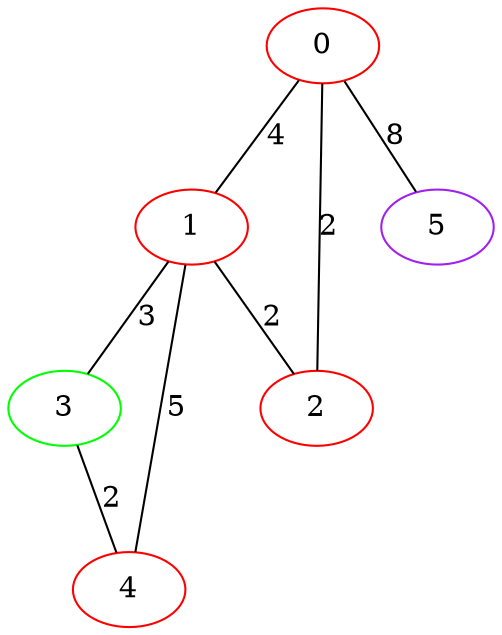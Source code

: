 graph "" {
0 [color=red, weight=1];
1 [color=red, weight=1];
2 [color=red, weight=1];
3 [color=green, weight=2];
4 [color=red, weight=1];
5 [color=purple, weight=4];
0 -- 1  [key=0, label=4];
0 -- 2  [key=0, label=2];
0 -- 5  [key=0, label=8];
1 -- 2  [key=0, label=2];
1 -- 3  [key=0, label=3];
1 -- 4  [key=0, label=5];
3 -- 4  [key=0, label=2];
}
